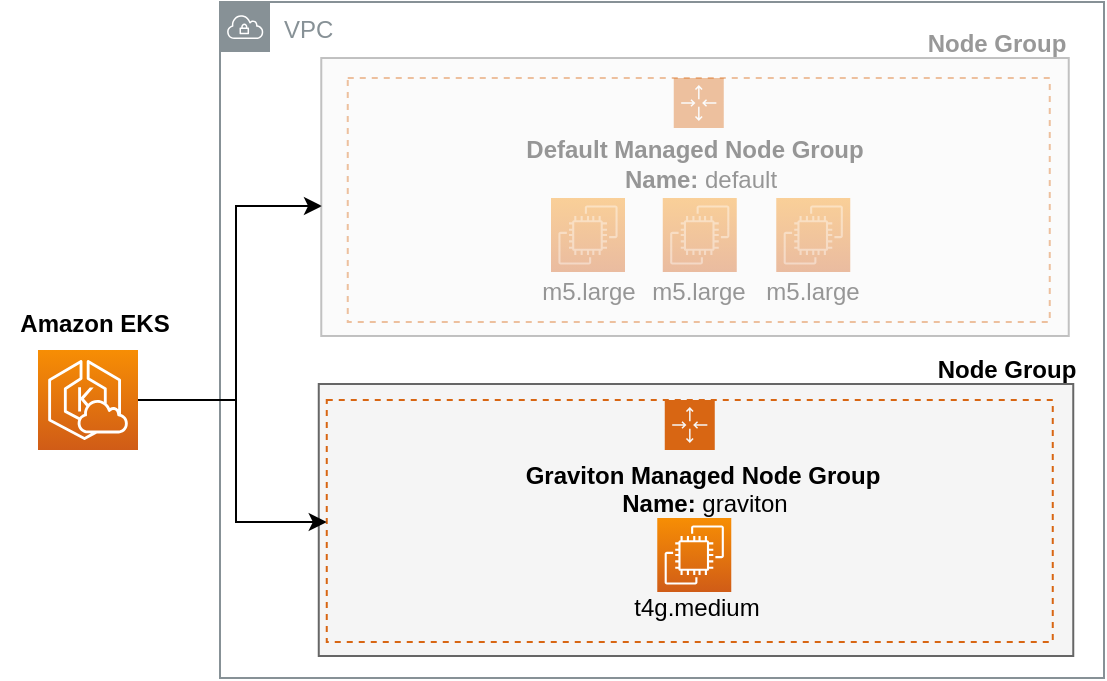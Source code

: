 <mxfile version="22.1.3" type="device">
  <diagram name="Page-1" id="nlRXHfLinLOHUEahpZhe">
    <mxGraphModel dx="865" dy="597" grid="0" gridSize="10" guides="1" tooltips="1" connect="1" arrows="1" fold="1" page="1" pageScale="1" pageWidth="850" pageHeight="1100" math="0" shadow="0">
      <root>
        <mxCell id="0" />
        <mxCell id="1" parent="0" />
        <mxCell id="OuWQqV3q78x6DmKRBrPg-2" value="VPC" style="sketch=0;outlineConnect=0;gradientColor=none;html=1;whiteSpace=wrap;fontSize=12;fontStyle=0;shape=mxgraph.aws4.group;grIcon=mxgraph.aws4.group_vpc;strokeColor=#879196;fillColor=none;verticalAlign=top;align=left;spacingLeft=30;fontColor=#879196;dashed=0;" parent="1" vertex="1">
          <mxGeometry x="174" y="201" width="442" height="338" as="geometry" />
        </mxCell>
        <mxCell id="OuWQqV3q78x6DmKRBrPg-18" style="edgeStyle=orthogonalEdgeStyle;rounded=0;orthogonalLoop=1;jettySize=auto;html=1;" parent="1" edge="1">
          <mxGeometry relative="1" as="geometry">
            <Array as="points">
              <mxPoint x="182" y="400" />
              <mxPoint x="182" y="303" />
              <mxPoint x="225" y="303" />
            </Array>
            <mxPoint x="133" y="400" as="sourcePoint" />
            <mxPoint x="225" y="303.5" as="targetPoint" />
          </mxGeometry>
        </mxCell>
        <mxCell id="OuWQqV3q78x6DmKRBrPg-1" value="" style="sketch=0;points=[[0,0,0],[0.25,0,0],[0.5,0,0],[0.75,0,0],[1,0,0],[0,1,0],[0.25,1,0],[0.5,1,0],[0.75,1,0],[1,1,0],[0,0.25,0],[0,0.5,0],[0,0.75,0],[1,0.25,0],[1,0.5,0],[1,0.75,0]];outlineConnect=0;fontColor=#232F3E;gradientColor=#F78E04;gradientDirection=north;fillColor=#D05C17;strokeColor=#ffffff;dashed=0;verticalLabelPosition=bottom;verticalAlign=top;align=center;html=1;fontSize=12;fontStyle=0;aspect=fixed;shape=mxgraph.aws4.resourceIcon;resIcon=mxgraph.aws4.eks_cloud;" parent="1" vertex="1">
          <mxGeometry x="83" y="375" width="50" height="50" as="geometry" />
        </mxCell>
        <mxCell id="OuWQqV3q78x6DmKRBrPg-3" value="" style="rounded=0;whiteSpace=wrap;html=1;fillColor=#f5f5f5;fontColor=#333333;strokeColor=#666666;opacity=40;textOpacity=40;" parent="1" vertex="1">
          <mxGeometry x="224.63" y="229" width="373.75" height="139" as="geometry" />
        </mxCell>
        <mxCell id="OuWQqV3q78x6DmKRBrPg-5" value="Default Managed Node Group" style="text;html=1;align=center;verticalAlign=middle;resizable=0;points=[];autosize=1;strokeColor=none;fillColor=none;fontStyle=1;opacity=40;textOpacity=40;" parent="1" vertex="1">
          <mxGeometry x="317.63" y="262" width="187" height="26" as="geometry" />
        </mxCell>
        <mxCell id="OuWQqV3q78x6DmKRBrPg-7" value="Node Group" style="text;html=1;align=center;verticalAlign=middle;resizable=0;points=[];autosize=1;strokeColor=none;fillColor=none;fontStyle=1;opacity=40;textOpacity=40;" parent="1" vertex="1">
          <mxGeometry x="518.63" y="209" width="87" height="26" as="geometry" />
        </mxCell>
        <mxCell id="OuWQqV3q78x6DmKRBrPg-9" value="&lt;b&gt;Amazon EKS&lt;/b&gt;" style="text;html=1;align=center;verticalAlign=middle;resizable=0;points=[];autosize=1;strokeColor=none;fillColor=none;" parent="1" vertex="1">
          <mxGeometry x="64.5" y="349" width="93" height="26" as="geometry" />
        </mxCell>
        <mxCell id="OuWQqV3q78x6DmKRBrPg-16" value="" style="sketch=0;points=[[0,0,0],[0.25,0,0],[0.5,0,0],[0.75,0,0],[1,0,0],[0,1,0],[0.25,1,0],[0.5,1,0],[0.75,1,0],[1,1,0],[0,0.25,0],[0,0.5,0],[0,0.75,0],[1,0.25,0],[1,0.5,0],[1,0.75,0]];outlineConnect=0;fontColor=#232F3E;gradientColor=#F78E04;gradientDirection=north;fillColor=#D05C17;strokeColor=#ffffff;dashed=0;verticalLabelPosition=bottom;verticalAlign=top;align=center;html=1;fontSize=12;fontStyle=0;aspect=fixed;shape=mxgraph.aws4.resourceIcon;resIcon=mxgraph.aws4.ec2;opacity=40;textOpacity=40;" parent="1" vertex="1">
          <mxGeometry x="395.38" y="299" width="37" height="37" as="geometry" />
        </mxCell>
        <mxCell id="OuWQqV3q78x6DmKRBrPg-20" value="m5.large" style="text;html=1;align=center;verticalAlign=middle;resizable=0;points=[];autosize=1;strokeColor=none;fillColor=none;opacity=40;textOpacity=40;" parent="1" vertex="1">
          <mxGeometry x="380.88" y="333" width="65" height="26" as="geometry" />
        </mxCell>
        <mxCell id="OuWQqV3q78x6DmKRBrPg-23" value="&lt;b&gt;Name: &lt;/b&gt;default" style="text;html=1;align=center;verticalAlign=middle;resizable=0;points=[];autosize=1;strokeColor=none;fillColor=none;opacity=40;textOpacity=40;" parent="1" vertex="1">
          <mxGeometry x="367.38" y="277" width="94" height="26" as="geometry" />
        </mxCell>
        <mxCell id="OuWQqV3q78x6DmKRBrPg-25" value="" style="points=[[0,0],[0.25,0],[0.5,0],[0.75,0],[1,0],[1,0.25],[1,0.5],[1,0.75],[1,1],[0.75,1],[0.5,1],[0.25,1],[0,1],[0,0.75],[0,0.5],[0,0.25]];outlineConnect=0;gradientColor=none;html=1;whiteSpace=wrap;fontSize=12;fontStyle=0;container=1;pointerEvents=0;collapsible=0;recursiveResize=0;shape=mxgraph.aws4.groupCenter;grIcon=mxgraph.aws4.group_auto_scaling_group;grStroke=1;strokeColor=#D86613;fillColor=none;verticalAlign=top;align=center;fontColor=#D86613;dashed=1;spacingTop=25;opacity=40;textOpacity=40;" parent="1" vertex="1">
          <mxGeometry x="237.88" y="239" width="351" height="122" as="geometry" />
        </mxCell>
        <mxCell id="G54zRT6geTaN7XepT4RT-1" value="" style="rounded=0;whiteSpace=wrap;html=1;fillColor=#f5f5f5;fontColor=#333333;strokeColor=#666666;" parent="1" vertex="1">
          <mxGeometry x="223.38" y="392" width="377.25" height="136" as="geometry" />
        </mxCell>
        <mxCell id="G54zRT6geTaN7XepT4RT-2" value="Graviton Managed Node Group" style="text;html=1;align=center;verticalAlign=middle;resizable=0;points=[];autosize=1;strokeColor=none;fillColor=none;fontStyle=1" parent="1" vertex="1">
          <mxGeometry x="317.63" y="425" width="195" height="26" as="geometry" />
        </mxCell>
        <mxCell id="G54zRT6geTaN7XepT4RT-4" value="" style="sketch=0;points=[[0,0,0],[0.25,0,0],[0.5,0,0],[0.75,0,0],[1,0,0],[0,1,0],[0.25,1,0],[0.5,1,0],[0.75,1,0],[1,1,0],[0,0.25,0],[0,0.5,0],[0,0.75,0],[1,0.25,0],[1,0.5,0],[1,0.75,0]];outlineConnect=0;fontColor=#232F3E;gradientColor=#F78E04;gradientDirection=north;fillColor=#D05C17;strokeColor=#ffffff;dashed=0;verticalLabelPosition=bottom;verticalAlign=top;align=center;html=1;fontSize=12;fontStyle=0;aspect=fixed;shape=mxgraph.aws4.resourceIcon;resIcon=mxgraph.aws4.ec2;" parent="1" vertex="1">
          <mxGeometry x="392.63" y="459" width="37" height="37" as="geometry" />
        </mxCell>
        <mxCell id="G54zRT6geTaN7XepT4RT-5" value="t4g.medium" style="text;html=1;align=center;verticalAlign=middle;resizable=0;points=[];autosize=1;strokeColor=none;fillColor=none;" parent="1" vertex="1">
          <mxGeometry x="371.5" y="491" width="81" height="26" as="geometry" />
        </mxCell>
        <mxCell id="G54zRT6geTaN7XepT4RT-6" value="&lt;b&gt;Name: &lt;/b&gt;graviton" style="text;html=1;align=center;verticalAlign=middle;resizable=0;points=[];autosize=1;strokeColor=none;fillColor=none;" parent="1" vertex="1">
          <mxGeometry x="365.13" y="439" width="101" height="26" as="geometry" />
        </mxCell>
        <mxCell id="G54zRT6geTaN7XepT4RT-7" value="" style="points=[[0,0],[0.25,0],[0.5,0],[0.75,0],[1,0],[1,0.25],[1,0.5],[1,0.75],[1,1],[0.75,1],[0.5,1],[0.25,1],[0,1],[0,0.75],[0,0.5],[0,0.25]];outlineConnect=0;gradientColor=none;html=1;whiteSpace=wrap;fontSize=12;fontStyle=0;container=1;pointerEvents=0;collapsible=0;recursiveResize=0;shape=mxgraph.aws4.groupCenter;grIcon=mxgraph.aws4.group_auto_scaling_group;grStroke=1;strokeColor=#D86613;fillColor=none;verticalAlign=top;align=center;fontColor=#D86613;dashed=1;spacingTop=25;" parent="1" vertex="1">
          <mxGeometry x="227.38" y="400" width="363" height="121" as="geometry" />
        </mxCell>
        <mxCell id="G54zRT6geTaN7XepT4RT-8" style="edgeStyle=orthogonalEdgeStyle;rounded=0;orthogonalLoop=1;jettySize=auto;html=1;exitX=1;exitY=0.5;exitDx=0;exitDy=0;exitPerimeter=0;" parent="1" target="G54zRT6geTaN7XepT4RT-7" edge="1">
          <mxGeometry relative="1" as="geometry">
            <mxPoint x="133.38" y="400" as="sourcePoint" />
            <mxPoint x="216" y="560" as="targetPoint" />
            <Array as="points">
              <mxPoint x="182" y="400" />
              <mxPoint x="182" y="461" />
            </Array>
          </mxGeometry>
        </mxCell>
        <mxCell id="G54zRT6geTaN7XepT4RT-10" value="Node Group" style="text;html=1;align=center;verticalAlign=middle;resizable=0;points=[];autosize=1;strokeColor=none;fillColor=none;fontStyle=1" parent="1" vertex="1">
          <mxGeometry x="523.38" y="372" width="87" height="26" as="geometry" />
        </mxCell>
        <mxCell id="vw9OJRyYJZxQpobx0ZBG-6" value="" style="sketch=0;points=[[0,0,0],[0.25,0,0],[0.5,0,0],[0.75,0,0],[1,0,0],[0,1,0],[0.25,1,0],[0.5,1,0],[0.75,1,0],[1,1,0],[0,0.25,0],[0,0.5,0],[0,0.75,0],[1,0.25,0],[1,0.5,0],[1,0.75,0]];outlineConnect=0;fontColor=#232F3E;gradientColor=#F78E04;gradientDirection=north;fillColor=#D05C17;strokeColor=#ffffff;dashed=0;verticalLabelPosition=bottom;verticalAlign=top;align=center;html=1;fontSize=12;fontStyle=0;aspect=fixed;shape=mxgraph.aws4.resourceIcon;resIcon=mxgraph.aws4.ec2;opacity=40;textOpacity=40;" vertex="1" parent="1">
          <mxGeometry x="339.5" y="299" width="37" height="37" as="geometry" />
        </mxCell>
        <mxCell id="vw9OJRyYJZxQpobx0ZBG-7" value="m5.large" style="text;html=1;align=center;verticalAlign=middle;resizable=0;points=[];autosize=1;strokeColor=none;fillColor=none;opacity=40;textOpacity=40;" vertex="1" parent="1">
          <mxGeometry x="325" y="333" width="65" height="26" as="geometry" />
        </mxCell>
        <mxCell id="vw9OJRyYJZxQpobx0ZBG-8" value="" style="sketch=0;points=[[0,0,0],[0.25,0,0],[0.5,0,0],[0.75,0,0],[1,0,0],[0,1,0],[0.25,1,0],[0.5,1,0],[0.75,1,0],[1,1,0],[0,0.25,0],[0,0.5,0],[0,0.75,0],[1,0.25,0],[1,0.5,0],[1,0.75,0]];outlineConnect=0;fontColor=#232F3E;gradientColor=#F78E04;gradientDirection=north;fillColor=#D05C17;strokeColor=#ffffff;dashed=0;verticalLabelPosition=bottom;verticalAlign=top;align=center;html=1;fontSize=12;fontStyle=0;aspect=fixed;shape=mxgraph.aws4.resourceIcon;resIcon=mxgraph.aws4.ec2;opacity=40;textOpacity=40;" vertex="1" parent="1">
          <mxGeometry x="452.13" y="299" width="37" height="37" as="geometry" />
        </mxCell>
        <mxCell id="vw9OJRyYJZxQpobx0ZBG-9" value="m5.large" style="text;html=1;align=center;verticalAlign=middle;resizable=0;points=[];autosize=1;strokeColor=none;fillColor=none;opacity=40;textOpacity=40;" vertex="1" parent="1">
          <mxGeometry x="437.63" y="333" width="65" height="26" as="geometry" />
        </mxCell>
      </root>
    </mxGraphModel>
  </diagram>
</mxfile>
